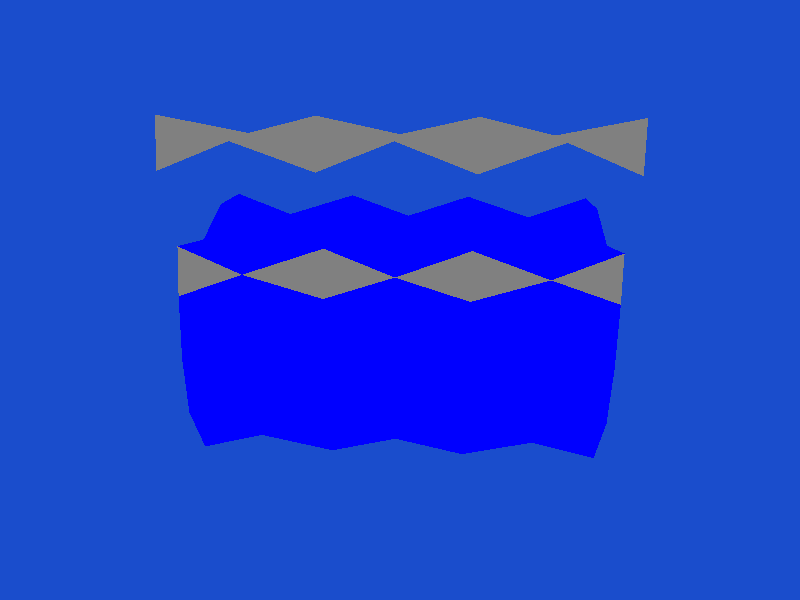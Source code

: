 /*
	POV-Ray geometry file created by Paul Bourke

	Model information
	Number of objects = 198
		x bounds of model = -4.33009 -> 0.866018
		y bounds of model = -1.99999 -> 3.74998
		z bounds of model = -3.37505 -> 0.213502
		Centroid (-1.73204,0.874994,-1.58077)
*/

#include "colors.inc"
#include "shapes.inc"

#version 2.0

#declare WireFrameRadius = 0.0484487
#declare LineEndCapShape = sphere {<0,0,0>,0.0484487}

background {
	color rgb <0.1,0.3,0.8>
}

/* Viewing information */
camera {
	location <-2.2819,5.08343,8.30371>
	up <0,1,0>
	right <1,0,0>
	look_at <-1.73204,0.66917,-0.83083>
}

/* Lighting info */
light_source {
	<-1.73204,0.66917,2.97122>
	color White
}
light_source {
	<4.33009,10.1691,2.97122>
	color White
}

/* The model geometry follows */

#declare Texture1 = texture {
	pigment {
		color rgb <0,1,0>
	}
	finish {
		ambient 0.2
		diffuse 0.8
		specular 0.6
		roughness 0.01
	}
}

triangle {
	<2.93612e-16,1.5,0.124938>,
	<0.866018,0.999987,-0.125038>,
	<-2.4614e-16,0.499986,-0.213402>
	texture {Texture1}
}
triangle {
	<0.866018,0.999987,-0.125038>,
	<0.866018,1.29938e-05,0.125038>,
	<-2.4614e-16,0.499986,-0.213402>
	texture {Texture1}
}
triangle {
	<0.866018,1.29938e-05,0.125038>,
	<-8.6134e-16,-0.5,-0.124938>,
	<-2.4614e-16,0.499986,-0.213402>
	texture {Texture1}
}
triangle {
	<-8.6134e-16,-0.5,-0.124938>,
	<-0.866018,1.29938e-05,0.125038>,
	<-2.4614e-16,0.499986,-0.213402>
	texture {Texture1}
}
triangle {
	<-0.866018,1.29938e-05,0.125038>,
	<-0.866018,0.999987,-0.125038>,
	<-2.4614e-16,0.499986,-0.213402>
	texture {Texture1}
}
triangle {
	<-0.866018,0.999987,-0.125038>,
	<2.93612e-16,1.5,0.124938>,
	<-2.4614e-16,0.499986,-0.213402>
	texture {Texture1}
}
triangle {
	<0,1.74988,-1.87506>,
	<0.866018,1.4999,-1.37505>,
	<0,1.41154,-0.875048>
	texture {Texture1}
}
triangle {
	<0.866018,1.4999,-1.37505>,
	<0.866018,1.74998,-0.375075>,
	<0,1.41154,-0.875048>
	texture {Texture1}
}
triangle {
	<0.866018,1.74998,-0.375075>,
	<0,1.5,0.124938>,
	<0,1.41154,-0.875048>
	texture {Texture1}
}
triangle {
	<0,1.5,0.124938>,
	<-0.866018,1.74998,-0.375075>,
	<0,1.41154,-0.875048>
	texture {Texture1}
}
triangle {
	<-0.866018,1.74998,-0.375075>,
	<-0.866018,1.4999,-1.37505>,
	<0,1.41154,-0.875048>
	texture {Texture1}
}
triangle {
	<-0.866018,1.4999,-1.37505>,
	<0,1.74988,-1.87506>,
	<0,1.41154,-0.875048>
	texture {Texture1}
}
triangle {
	<-1.73204,1.5,0.124938>,
	<-0.866018,0.999987,-0.125038>,
	<-1.73204,0.499986,-0.213402>
	texture {Texture1}
}
triangle {
	<-0.866018,0.999987,-0.125038>,
	<-0.866018,1.29938e-05,0.125038>,
	<-1.73204,0.499986,-0.213402>
	texture {Texture1}
}
triangle {
	<-0.866018,1.29938e-05,0.125038>,
	<-1.73204,-0.5,-0.124938>,
	<-1.73204,0.499986,-0.213402>
	texture {Texture1}
}
triangle {
	<-1.73204,-0.5,-0.124938>,
	<-2.59805,1.29938e-05,0.125038>,
	<-1.73204,0.499986,-0.213402>
	texture {Texture1}
}
triangle {
	<-2.59805,1.29938e-05,0.125038>,
	<-2.59805,0.999987,-0.125038>,
	<-1.73204,0.499986,-0.213402>
	texture {Texture1}
}
triangle {
	<-2.59805,0.999987,-0.125038>,
	<-1.73204,1.5,0.124938>,
	<-1.73204,0.499986,-0.213402>
	texture {Texture1}
}
triangle {
	<-1.73204,1.74988,-1.87506>,
	<-0.866018,1.4999,-1.37505>,
	<-1.73204,1.41154,-0.875048>
	texture {Texture1}
}
triangle {
	<-0.866018,1.4999,-1.37505>,
	<-0.866018,1.74998,-0.375075>,
	<-1.73204,1.41154,-0.875048>
	texture {Texture1}
}
triangle {
	<-0.866018,1.74998,-0.375075>,
	<-1.73204,1.5,0.124938>,
	<-1.73204,1.41154,-0.875048>
	texture {Texture1}
}
triangle {
	<-1.73204,1.5,0.124938>,
	<-2.59805,1.74998,-0.375075>,
	<-1.73204,1.41154,-0.875048>
	texture {Texture1}
}
triangle {
	<-2.59805,1.74998,-0.375075>,
	<-2.59805,1.4999,-1.37505>,
	<-1.73204,1.41154,-0.875048>
	texture {Texture1}
}
triangle {
	<-2.59805,1.4999,-1.37505>,
	<-1.73204,1.74988,-1.87506>,
	<-1.73204,1.41154,-0.875048>
	texture {Texture1}
}
triangle {
	<-3.46407,1.5,0.124938>,
	<-2.59805,0.999987,-0.125038>,
	<-3.46407,0.499986,-0.213402>
	texture {Texture1}
}
triangle {
	<-2.59805,0.999987,-0.125038>,
	<-2.59805,1.29938e-05,0.125038>,
	<-3.46407,0.499986,-0.213402>
	texture {Texture1}
}
triangle {
	<-2.59805,1.29938e-05,0.125038>,
	<-3.46407,-0.5,-0.124938>,
	<-3.46407,0.499986,-0.213402>
	texture {Texture1}
}
triangle {
	<-3.46407,-0.5,-0.124938>,
	<-4.33009,1.29938e-05,0.125038>,
	<-3.46407,0.499986,-0.213402>
	texture {Texture1}
}
triangle {
	<-4.33009,1.29938e-05,0.125038>,
	<-4.33009,0.999987,-0.125038>,
	<-3.46407,0.499986,-0.213402>
	texture {Texture1}
}
triangle {
	<-4.33009,0.999987,-0.125038>,
	<-3.46407,1.5,0.124938>,
	<-3.46407,0.499986,-0.213402>
	texture {Texture1}
}
triangle {
	<-3.46407,1.74988,-1.87506>,
	<-2.59805,1.4999,-1.37505>,
	<-3.46407,1.41154,-0.875048>
	texture {Texture1}
}
triangle {
	<-2.59805,1.4999,-1.37505>,
	<-2.59805,1.74998,-0.375075>,
	<-3.46407,1.41154,-0.875048>
	texture {Texture1}
}
triangle {
	<-2.59805,1.74998,-0.375075>,
	<-3.46407,1.5,0.124938>,
	<-3.46407,1.41154,-0.875048>
	texture {Texture1}
}
triangle {
	<-3.46407,1.5,0.124938>,
	<-4.33009,1.74998,-0.375075>,
	<-3.46407,1.41154,-0.875048>
	texture {Texture1}
}
triangle {
	<-4.33009,1.74998,-0.375075>,
	<-4.33009,1.4999,-1.37505>,
	<-3.46407,1.41154,-0.875048>
	texture {Texture1}
}
triangle {
	<-4.33009,1.4999,-1.37505>,
	<-3.46407,1.74988,-1.87506>,
	<-3.46407,1.41154,-0.875048>
	texture {Texture1}
}
triangle {
	<-0.866018,1.29938e-05,0.125038>,
	<0,-0.5,-0.124938>,
	<-0.866018,-1,-0.213302>
	texture {Texture1}
}
triangle {
	<0,-0.5,-0.124938>,
	<0,-1.49997,0.125138>,
	<-0.866018,-1,-0.213302>
	texture {Texture1}
}
triangle {
	<0,-1.49997,0.125138>,
	<-0.866018,-1.99999,-0.124838>,
	<-0.866018,-1,-0.213302>
	texture {Texture1}
}
triangle {
	<-0.866018,-1.99999,-0.124838>,
	<-1.73204,-1.49997,0.125138>,
	<-0.866018,-1,-0.213302>
	texture {Texture1}
}
triangle {
	<-1.73204,-1.49997,0.125138>,
	<-1.73204,-0.5,-0.124938>,
	<-0.866018,-1,-0.213302>
	texture {Texture1}
}
triangle {
	<-1.73204,-0.5,-0.124938>,
	<-0.866018,1.29938e-05,0.125038>,
	<-0.866018,-1,-0.213302>
	texture {Texture1}
}
triangle {
	<-2.59805,1.29938e-05,0.125038>,
	<-1.73204,-0.5,-0.124938>,
	<-2.59805,-1,-0.213302>
	texture {Texture1}
}
triangle {
	<-1.73204,-0.5,-0.124938>,
	<-1.73204,-1.49997,0.125138>,
	<-2.59805,-1,-0.213302>
	texture {Texture1}
}
triangle {
	<-1.73204,-1.49997,0.125138>,
	<-2.59805,-1.99999,-0.124838>,
	<-2.59805,-1,-0.213302>
	texture {Texture1}
}
triangle {
	<-2.59805,-1.99999,-0.124838>,
	<-3.46407,-1.49997,0.125138>,
	<-2.59805,-1,-0.213302>
	texture {Texture1}
}
triangle {
	<-3.46407,-1.49997,0.125138>,
	<-3.46407,-0.5,-0.124938>,
	<-2.59805,-1,-0.213302>
	texture {Texture1}
}
triangle {
	<-3.46407,-0.5,-0.124938>,
	<-2.59805,1.29938e-05,0.125038>,
	<-2.59805,-1,-0.213302>
	texture {Texture1}
}
triangle {
	<-4.33009,1.29938e-05,0.125038>,
	<-3.46407,-0.5,-0.124938>,
	<-4.33009,-1,-0.213302>
	texture {Texture1}
}
triangle {
	<-3.46407,-0.5,-0.124938>,
	<-3.46407,-1.49997,0.125138>,
	<-4.33009,-1,-0.213302>
	texture {Texture1}
}
triangle {
	<-3.46407,-1.49997,0.125138>,
	<-4.33009,-1.99999,-0.124838>,
	<-4.33009,-1,-0.213302>
	texture {Texture1}
}
triangle {
	<0.866018,-1.99999,-0.124838>,
	<5.96046e-08,-1.49997,0.125138>,
	<0.866018,-1,-0.213302>
	texture {Texture1}
}
triangle {
	<5.96046e-08,-1.49997,0.125138>,
	<5.96046e-08,-0.5,-0.124938>,
	<0.866018,-1,-0.213302>
	texture {Texture1}
}
triangle {
	<5.96046e-08,-0.5,-0.124938>,
	<0.866018,1.29938e-05,0.125038>,
	<0.866018,-1,-0.213302>
	texture {Texture1}
}
triangle {
	<-2.59805,1.74978,-3.37505>,
	<-1.73204,1.4998,-2.87504>,
	<-2.59805,1.41144,-2.37503>
	texture {Texture1}
}
triangle {
	<-1.73204,1.4998,-2.87504>,
	<-1.73204,1.74988,-1.87506>,
	<-2.59805,1.41144,-2.37503>
	texture {Texture1}
}
triangle {
	<-1.73204,1.74988,-1.87506>,
	<-2.59805,1.4999,-1.37505>,
	<-2.59805,1.41144,-2.37503>
	texture {Texture1}
}
triangle {
	<-2.59805,1.4999,-1.37505>,
	<-3.46407,1.74988,-1.87506>,
	<-2.59805,1.41144,-2.37503>
	texture {Texture1}
}
triangle {
	<-3.46407,1.74988,-1.87506>,
	<-3.46407,1.4998,-2.87504>,
	<-2.59805,1.41144,-2.37503>
	texture {Texture1}
}
triangle {
	<-3.46407,1.4998,-2.87504>,
	<-2.59805,1.74978,-3.37505>,
	<-2.59805,1.41144,-2.37503>
	texture {Texture1}
}
triangle {
	<-0.866018,1.74978,-3.37505>,
	<0,1.4998,-2.87504>,
	<-0.866018,1.41144,-2.37503>
	texture {Texture1}
}
triangle {
	<0,1.4998,-2.87504>,
	<0,1.74988,-1.87506>,
	<-0.866018,1.41144,-2.37503>
	texture {Texture1}
}
triangle {
	<0,1.74988,-1.87506>,
	<-0.866018,1.4999,-1.37505>,
	<-0.866018,1.41144,-2.37503>
	texture {Texture1}
}
triangle {
	<-0.866018,1.4999,-1.37505>,
	<-1.73204,1.74988,-1.87506>,
	<-0.866018,1.41144,-2.37503>
	texture {Texture1}
}
triangle {
	<-1.73204,1.74988,-1.87506>,
	<-1.73204,1.4998,-2.87504>,
	<-0.866018,1.41144,-2.37503>
	texture {Texture1}
}
triangle {
	<-1.73204,1.4998,-2.87504>,
	<-0.866018,1.74978,-3.37505>,
	<-0.866018,1.41144,-2.37503>
	texture {Texture1}
}
triangle {
	<0.866018,1.4999,-1.37505>,
	<0,1.74988,-1.87506>,
	<0.866018,1.41144,-2.37503>
	texture {Texture1}
}
triangle {
	<0,1.74988,-1.87506>,
	<0,1.4998,-2.87504>,
	<0.866018,1.41144,-2.37503>
	texture {Texture1}
}
triangle {
	<0,1.4998,-2.87504>,
	<0.866018,1.74978,-3.37505>,
	<0.866018,1.41144,-2.37503>
	texture {Texture1}
}
triangle {
	<-4.33009,1.74978,-3.37505>,
	<-3.46407,1.4998,-2.87504>,
	<-4.33009,1.41144,-2.37503>
	texture {Texture1}
}
triangle {
	<-3.46407,1.4998,-2.87504>,
	<-3.46407,1.74988,-1.87506>,
	<-4.33009,1.41144,-2.37503>
	texture {Texture1}
}
triangle {
	<-3.46407,1.74988,-1.87506>,
	<-4.33009,1.4999,-1.37505>,
	<-4.33009,1.41144,-2.37503>
	texture {Texture1}
}

#declare Texture2 = texture {
	pigment {
		color rgb <0,0,1>
	}
	finish {
		ambient 0.2
		diffuse 0.8
		specular 0.6
		roughness 0.01
	}
}

triangle {
	<2.93612e-16,1.5,0.124938>,
	<-2.60729e-16,0.500014,0.213402>,
	<0.866018,0.999987,-0.125038>
	texture {Texture2}
}
triangle {
	<0.866018,0.999987,-0.125038>,
	<-2.60729e-16,0.500014,0.213402>,
	<0.866018,1.29938e-05,0.125038>
	texture {Texture2}
}
triangle {
	<0.866018,1.29938e-05,0.125038>,
	<-2.60729e-16,0.500014,0.213402>,
	<-8.6134e-16,-0.5,-0.124938>
	texture {Texture2}
}
triangle {
	<-8.6134e-16,-0.5,-0.124938>,
	<-2.60729e-16,0.500014,0.213402>,
	<-0.866018,1.29938e-05,0.125038>
	texture {Texture2}
}
triangle {
	<-0.866018,1.29938e-05,0.125038>,
	<-2.60729e-16,0.500014,0.213402>,
	<-0.866018,0.999987,-0.125038>
	texture {Texture2}
}
triangle {
	<-0.866018,0.999987,-0.125038>,
	<-2.60729e-16,0.500014,0.213402>,
	<2.93612e-16,1.5,0.124938>
	texture {Texture2}
}
triangle {
	<0,1.74988,-1.87506>,
	<0,1.83834,-0.875076>,
	<0.866018,1.4999,-1.37505>
	texture {Texture2}
}
triangle {
	<0.866018,1.4999,-1.37505>,
	<0,1.83834,-0.875076>,
	<0.866018,1.74998,-0.375075>
	texture {Texture2}
}
triangle {
	<0.866018,1.74998,-0.375075>,
	<0,1.83834,-0.875076>,
	<0,1.5,0.124938>
	texture {Texture2}
}
triangle {
	<0,1.5,0.124938>,
	<0,1.83834,-0.875076>,
	<-0.866018,1.74998,-0.375075>
	texture {Texture2}
}
triangle {
	<-0.866018,1.74998,-0.375075>,
	<0,1.83834,-0.875076>,
	<-0.866018,1.4999,-1.37505>
	texture {Texture2}
}
triangle {
	<-0.866018,1.4999,-1.37505>,
	<0,1.83834,-0.875076>,
	<0,1.74988,-1.87506>
	texture {Texture2}
}
triangle {
	<-1.73204,1.5,0.124938>,
	<-1.73204,0.500014,0.213402>,
	<-0.866018,0.999987,-0.125038>
	texture {Texture2}
}
triangle {
	<-0.866018,0.999987,-0.125038>,
	<-1.73204,0.500014,0.213402>,
	<-0.866018,1.29938e-05,0.125038>
	texture {Texture2}
}
triangle {
	<-0.866018,1.29938e-05,0.125038>,
	<-1.73204,0.500014,0.213402>,
	<-1.73204,-0.5,-0.124938>
	texture {Texture2}
}
triangle {
	<-1.73204,-0.5,-0.124938>,
	<-1.73204,0.500014,0.213402>,
	<-2.59805,1.29938e-05,0.125038>
	texture {Texture2}
}
triangle {
	<-2.59805,1.29938e-05,0.125038>,
	<-1.73204,0.500014,0.213402>,
	<-2.59805,0.999987,-0.125038>
	texture {Texture2}
}
triangle {
	<-2.59805,0.999987,-0.125038>,
	<-1.73204,0.500014,0.213402>,
	<-1.73204,1.5,0.124938>
	texture {Texture2}
}
triangle {
	<-1.73204,1.74988,-1.87506>,
	<-1.73204,1.83834,-0.875076>,
	<-0.866018,1.4999,-1.37505>
	texture {Texture2}
}
triangle {
	<-0.866018,1.4999,-1.37505>,
	<-1.73204,1.83834,-0.875076>,
	<-0.866018,1.74998,-0.375075>
	texture {Texture2}
}
triangle {
	<-0.866018,1.74998,-0.375075>,
	<-1.73204,1.83834,-0.875076>,
	<-1.73204,1.5,0.124938>
	texture {Texture2}
}
triangle {
	<-1.73204,1.5,0.124938>,
	<-1.73204,1.83834,-0.875076>,
	<-2.59805,1.74998,-0.375075>
	texture {Texture2}
}
triangle {
	<-2.59805,1.74998,-0.375075>,
	<-1.73204,1.83834,-0.875076>,
	<-2.59805,1.4999,-1.37505>
	texture {Texture2}
}
triangle {
	<-2.59805,1.4999,-1.37505>,
	<-1.73204,1.83834,-0.875076>,
	<-1.73204,1.74988,-1.87506>
	texture {Texture2}
}
triangle {
	<-3.46407,1.5,0.124938>,
	<-3.46407,0.500014,0.213402>,
	<-2.59805,0.999987,-0.125038>
	texture {Texture2}
}
triangle {
	<-2.59805,0.999987,-0.125038>,
	<-3.46407,0.500014,0.213402>,
	<-2.59805,1.29938e-05,0.125038>
	texture {Texture2}
}
triangle {
	<-2.59805,1.29938e-05,0.125038>,
	<-3.46407,0.500014,0.213402>,
	<-3.46407,-0.5,-0.124938>
	texture {Texture2}
}
triangle {
	<-3.46407,-0.5,-0.124938>,
	<-3.46407,0.500014,0.213402>,
	<-4.33009,1.29938e-05,0.125038>
	texture {Texture2}
}
triangle {
	<-4.33009,1.29938e-05,0.125038>,
	<-3.46407,0.500014,0.213402>,
	<-4.33009,0.999987,-0.125038>
	texture {Texture2}
}
triangle {
	<-4.33009,0.999987,-0.125038>,
	<-3.46407,0.500014,0.213402>,
	<-3.46407,1.5,0.124938>
	texture {Texture2}
}
triangle {
	<-3.46407,1.74988,-1.87506>,
	<-3.46407,1.83834,-0.875076>,
	<-2.59805,1.4999,-1.37505>
	texture {Texture2}
}
triangle {
	<-2.59805,1.4999,-1.37505>,
	<-3.46407,1.83834,-0.875076>,
	<-2.59805,1.74998,-0.375075>
	texture {Texture2}
}
triangle {
	<-2.59805,1.74998,-0.375075>,
	<-3.46407,1.83834,-0.875076>,
	<-3.46407,1.5,0.124938>
	texture {Texture2}
}
triangle {
	<-3.46407,1.5,0.124938>,
	<-3.46407,1.83834,-0.875076>,
	<-4.33009,1.74998,-0.375075>
	texture {Texture2}
}
triangle {
	<-4.33009,1.74998,-0.375075>,
	<-3.46407,1.83834,-0.875076>,
	<-4.33009,1.4999,-1.37505>
	texture {Texture2}
}
triangle {
	<-4.33009,1.4999,-1.37505>,
	<-3.46407,1.83834,-0.875076>,
	<-3.46407,1.74988,-1.87506>
	texture {Texture2}
}
triangle {
	<-0.866018,1.29938e-05,0.125038>,
	<-0.866018,-0.999973,0.213502>,
	<0,-0.5,-0.124938>
	texture {Texture2}
}
triangle {
	<0,-0.5,-0.124938>,
	<-0.866018,-0.999973,0.213502>,
	<0,-1.49997,0.125138>
	texture {Texture2}
}
triangle {
	<0,-1.49997,0.125138>,
	<-0.866018,-0.999973,0.213502>,
	<-0.866018,-1.99999,-0.124838>
	texture {Texture2}
}
triangle {
	<-0.866018,-1.99999,-0.124838>,
	<-0.866018,-0.999973,0.213502>,
	<-1.73204,-1.49997,0.125138>
	texture {Texture2}
}
triangle {
	<-1.73204,-1.49997,0.125138>,
	<-0.866018,-0.999973,0.213502>,
	<-1.73204,-0.5,-0.124938>
	texture {Texture2}
}
triangle {
	<-1.73204,-0.5,-0.124938>,
	<-0.866018,-0.999973,0.213502>,
	<-0.866018,1.29938e-05,0.125038>
	texture {Texture2}
}
triangle {
	<-2.59805,1.29938e-05,0.125038>,
	<-2.59805,-0.999973,0.213502>,
	<-1.73204,-0.5,-0.124938>
	texture {Texture2}
}
triangle {
	<-1.73204,-0.5,-0.124938>,
	<-2.59805,-0.999973,0.213502>,
	<-1.73204,-1.49997,0.125138>
	texture {Texture2}
}
triangle {
	<-1.73204,-1.49997,0.125138>,
	<-2.59805,-0.999973,0.213502>,
	<-2.59805,-1.99999,-0.124838>
	texture {Texture2}
}
triangle {
	<-2.59805,-1.99999,-0.124838>,
	<-2.59805,-0.999973,0.213502>,
	<-3.46407,-1.49997,0.125138>
	texture {Texture2}
}
triangle {
	<-3.46407,-1.49997,0.125138>,
	<-2.59805,-0.999973,0.213502>,
	<-3.46407,-0.5,-0.124938>
	texture {Texture2}
}
triangle {
	<-3.46407,-0.5,-0.124938>,
	<-2.59805,-0.999973,0.213502>,
	<-2.59805,1.29938e-05,0.125038>
	texture {Texture2}
}
triangle {
	<-4.33009,1.29938e-05,0.125038>,
	<-4.33009,-0.999973,0.213502>,
	<-3.46407,-0.5,-0.124938>
	texture {Texture2}
}
triangle {
	<-3.46407,-0.5,-0.124938>,
	<-4.33009,-0.999973,0.213502>,
	<-3.46407,-1.49997,0.125138>
	texture {Texture2}
}
triangle {
	<-3.46407,-1.49997,0.125138>,
	<-4.33009,-0.999973,0.213502>,
	<-4.33009,-1.99999,-0.124838>
	texture {Texture2}
}
triangle {
	<0.866018,-1.99999,-0.124838>,
	<0.866018,-0.999973,0.213502>,
	<5.96046e-08,-1.49997,0.125138>
	texture {Texture2}
}
triangle {
	<5.96046e-08,-1.49997,0.125138>,
	<0.866018,-0.999973,0.213502>,
	<5.96046e-08,-0.5,-0.124938>
	texture {Texture2}
}
triangle {
	<5.96046e-08,-0.5,-0.124938>,
	<0.866018,-0.999973,0.213502>,
	<0.866018,1.29938e-05,0.125038>
	texture {Texture2}
}
triangle {
	<-2.59805,1.74978,-3.37505>,
	<-2.59805,1.83824,-2.37506>,
	<-1.73204,1.4998,-2.87504>
	texture {Texture2}
}
triangle {
	<-1.73204,1.4998,-2.87504>,
	<-2.59805,1.83824,-2.37506>,
	<-1.73204,1.74988,-1.87506>
	texture {Texture2}
}
triangle {
	<-1.73204,1.74988,-1.87506>,
	<-2.59805,1.83824,-2.37506>,
	<-2.59805,1.4999,-1.37505>
	texture {Texture2}
}
triangle {
	<-2.59805,1.4999,-1.37505>,
	<-2.59805,1.83824,-2.37506>,
	<-3.46407,1.74988,-1.87506>
	texture {Texture2}
}
triangle {
	<-3.46407,1.74988,-1.87506>,
	<-2.59805,1.83824,-2.37506>,
	<-3.46407,1.4998,-2.87504>
	texture {Texture2}
}
triangle {
	<-3.46407,1.4998,-2.87504>,
	<-2.59805,1.83824,-2.37506>,
	<-2.59805,1.74978,-3.37505>
	texture {Texture2}
}
triangle {
	<-0.866018,1.74978,-3.37505>,
	<-0.866018,1.83824,-2.37506>,
	<0,1.4998,-2.87504>
	texture {Texture2}
}
triangle {
	<0,1.4998,-2.87504>,
	<-0.866018,1.83824,-2.37506>,
	<0,1.74988,-1.87506>
	texture {Texture2}
}
triangle {
	<0,1.74988,-1.87506>,
	<-0.866018,1.83824,-2.37506>,
	<-0.866018,1.4999,-1.37505>
	texture {Texture2}
}
triangle {
	<-0.866018,1.4999,-1.37505>,
	<-0.866018,1.83824,-2.37506>,
	<-1.73204,1.74988,-1.87506>
	texture {Texture2}
}
triangle {
	<-1.73204,1.74988,-1.87506>,
	<-0.866018,1.83824,-2.37506>,
	<-1.73204,1.4998,-2.87504>
	texture {Texture2}
}
triangle {
	<-1.73204,1.4998,-2.87504>,
	<-0.866018,1.83824,-2.37506>,
	<-0.866018,1.74978,-3.37505>
	texture {Texture2}
}
triangle {
	<0.866018,1.4999,-1.37505>,
	<0.866018,1.83824,-2.37506>,
	<0,1.74988,-1.87506>
	texture {Texture2}
}
triangle {
	<0,1.74988,-1.87506>,
	<0.866018,1.83824,-2.37506>,
	<0,1.4998,-2.87504>
	texture {Texture2}
}
triangle {
	<0,1.4998,-2.87504>,
	<0.866018,1.83824,-2.37506>,
	<0.866018,1.74978,-3.37505>
	texture {Texture2}
}
triangle {
	<-3.46407,1.74988,-1.87506>,
	<-4.33009,1.83824,-2.37506>,
	<-4.33009,1.4999,-1.37505>
	texture {Texture2}
}
triangle {
	<-3.46407,1.4998,-2.87504>,
	<-4.33009,1.83824,-2.37506>,
	<-3.46407,1.74988,-1.87506>
	texture {Texture2}
}
triangle {
	<-4.33009,1.74978,-3.37505>,
	<-4.33009,1.83824,-2.37506>,
	<-3.46407,1.4998,-2.87504>
	texture {Texture2}
}

#declare Texture3 = texture {
	pigment {
		color rgb <0.500008,0.500008,0.500008>
	}
	finish {
		ambient 0.2
		diffuse 0.8
		specular 0.6
		roughness 0.01
	}
}

triangle {
	<0.866018,3.74998,-0.375075>,
	<0,3.5,0.124938>,
	<0,3.41154,-0.875048>
	texture {Texture3}
}
triangle {
	<0.866018,0.999987,-0.125038>,
	<0.866018,1.74998,-0.375075>,
	<0,1.41154,-0.875048>
	texture {Texture3}
}
triangle {
	<0,1.5,0.124938>,
	<0,1.41154,-0.875048>,
	<0.866018,0.999987,-0.125038>
	texture {Texture3}
}
triangle {
	<0.866018,2.99999,-0.125038>,
	<0.866018,3.74998,-0.375075>,
	<0,3.41154,-0.875048>
	texture {Texture3}
}
triangle {
	<0,3.5,0.124938>,
	<0,3.41154,-0.875048>,
	<0.866018,2.99999,-0.125038>
	texture {Texture3}
}
triangle {
	<0.866018,3.74998,-0.375075>,
	<0,3.5,0.124938>,
	<0.866018,2.99999,-0.125038>
	texture {Texture3}
}
triangle {
	<-0.866018,2.99999,-0.125038>,
	<0,3.41154,-0.875048>,
	<0,3.5,0.124938>
	texture {Texture3}
}
triangle {
	<-1.73204,3.5,0.124938>,
	<0,3.5,0.124938>,
	<-0.866018,2.99999,-0.125038>
	texture {Texture3}
}
triangle {
	<-1.73204,3.5,0.124938>,
	<-1.73204,3.41154,-0.875048>,
	<-0.866018,2.99999,-0.125038>
	texture {Texture3}
}
triangle {
	<0,3.41154,-0.875048>,
	<-1.73204,3.41154,-0.875048>,
	<-0.866018,2.99999,-0.125038>
	texture {Texture3}
}
triangle {
	<-1.73204,3.41154,-0.875048>,
	<-0.866018,3.74998,-0.375075>,
	<0,3.41154,-0.875048>
	texture {Texture3}
}
triangle {
	<0,3.5,0.124938>,
	<-0.866018,3.74998,-0.375075>,
	<-1.73204,3.5,0.124938>
	texture {Texture3}
}
triangle {
	<-2.59805,1.74998,-0.375075>,
	<-3.46407,1.5,0.124938>,
	<-2.59805,0.999987,-0.125038>
	texture {Texture3}
}
triangle {
	<-2.59805,3.74998,-0.375075>,
	<-3.46407,3.5,0.124938>,
	<-3.46407,3.41154,-0.875048>
	texture {Texture3}
}
triangle {
	<-3.46407,1.5,0.124938>,
	<-3.46407,1.41154,-0.875048>,
	<-2.59805,0.999987,-0.125038>
	texture {Texture3}
}
triangle {
	<-2.59805,0.999987,-0.125038>,
	<-2.59805,1.74998,-0.375075>,
	<-3.46407,1.41154,-0.875048>
	texture {Texture3}
}
triangle {
	<-2.59805,0.999987,-0.125038>,
	<-1.73204,1.41154,-0.875048>,
	<-1.73204,1.5,0.124938>
	texture {Texture3}
}
triangle {
	<-1.73204,1.5,0.124938>,
	<-2.59805,1.74998,-0.375075>,
	<-2.59805,0.999987,-0.125038>
	texture {Texture3}
}
triangle {
	<-1.73204,1.41154,-0.875048>,
	<-2.59805,1.74998,-0.375075>,
	<-2.59805,0.999987,-0.125038>
	texture {Texture3}
}
triangle {
	<-2.59805,3.74998,-0.375075>,
	<-3.46407,3.5,0.124938>,
	<-2.59805,2.99999,-0.125038>
	texture {Texture3}
}
triangle {
	<-3.46407,3.5,0.124938>,
	<-3.46407,3.41154,-0.875048>,
	<-2.59805,2.99999,-0.125038>
	texture {Texture3}
}
triangle {
	<-2.59805,2.99999,-0.125038>,
	<-2.59805,3.74998,-0.375075>,
	<-3.46407,3.41154,-0.875048>
	texture {Texture3}
}
triangle {
	<-2.59805,2.99999,-0.125038>,
	<-1.73204,3.41154,-0.875048>,
	<-1.73204,3.5,0.124938>
	texture {Texture3}
}
triangle {
	<-1.73204,3.5,0.124938>,
	<-2.59805,3.74998,-0.375075>,
	<-2.59805,2.99999,-0.125038>
	texture {Texture3}
}
triangle {
	<-1.73204,3.41154,-0.875048>,
	<-2.59805,3.74998,-0.375075>,
	<-2.59805,2.99999,-0.125038>
	texture {Texture3}
}
triangle {
	<-1.73204,3.41154,-0.875048>,
	<-1.73204,3.5,0.124938>,
	<-2.59805,3.74998,-0.375075>
	texture {Texture3}
}
triangle {
	<-0.866018,1.74998,-0.375075>,
	<-1.73204,1.5,0.124938>,
	<-1.73204,1.41154,-0.875048>
	texture {Texture3}
}
triangle {
	<0,1.41154,-0.875048>,
	<0,1.5,0.124938>,
	<-0.866018,1.74998,-0.375075>
	texture {Texture3}
}
triangle {
	<-1.73204,1.5,0.124938>,
	<-1.73204,1.41154,-0.875048>,
	<-0.866018,0.999987,-0.125038>
	texture {Texture3}
}
triangle {
	<-1.73204,1.5,0.124938>,
	<0,1.5,0.124938>,
	<-0.866018,0.999987,-0.125038>
	texture {Texture3}
}
triangle {
	<-0.866018,0.999987,-0.125038>,
	<0,1.41154,-0.875048>,
	<0,1.5,0.124938>
	texture {Texture3}
}
triangle {
	<0,1.5,0.124938>,
	<-1.73204,1.5,0.124938>,
	<-0.866018,1.74998,-0.375075>
	texture {Texture3}
}
triangle {
	<-1.73204,1.41154,-0.875048>,
	<-0.866018,1.74998,-0.375075>,
	<0,1.41154,-0.875048>
	texture {Texture3}
}
triangle {
	<0,1.41154,-0.875048>,
	<-1.73204,1.41154,-0.875048>,
	<-0.866018,0.999987,-0.125038>
	texture {Texture3}
}
triangle {
	<-0.866018,3.74998,-0.375075>,
	<-1.73204,3.5,0.124938>,
	<-1.73204,3.41154,-0.875048>
	texture {Texture3}
}
triangle {
	<0,3.41154,-0.875048>,
	<0,3.5,0.124938>,
	<-0.866018,3.74998,-0.375075>
	texture {Texture3}
}
triangle {
	<0.866018,-1,-0.213302>,
	<0.866018,-0.999973,0.213502>,
	<0.866018,-1.99999,-0.124838>
	texture {Texture3}
}
triangle {
	<0.866018,-1,-0.213302>,
	<0.866018,-0.999973,0.213502>,
	<0.866018,1.29938e-05,0.125038>
	texture {Texture3}
}
triangle {
	<0.866018,1.74998,-0.375075>,
	<0,1.5,0.124938>,
	<0,1.41154,-0.875048>
	texture {Texture3}
}
triangle {
	<0.866018,1.74998,-0.375075>,
	<0,1.5,0.124938>,
	<0.866018,0.999987,-0.125038>
	texture {Texture3}
}
triangle {
	<-4.33009,1.29938e-05,0.125038>,
	<-4.33009,-0.999973,0.213502>,
	<-4.33009,-1,-0.213302>
	texture {Texture3}
}
triangle {
	<-4.33009,-0.999973,0.213502>,
	<-4.33009,-1,-0.213302>,
	<-4.33009,-1.99999,-0.124838>
	texture {Texture3}
}
triangle {
	<-3.46407,1.41154,-0.875048>,
	<-3.46407,1.5,0.124938>,
	<-4.33009,1.74998,-0.375075>
	texture {Texture3}
}
triangle {
	<-3.46407,1.41154,-0.875048>,
	<-4.33009,1.74998,-0.375075>,
	<-4.33009,0.999987,-0.125038>
	texture {Texture3}
}
triangle {
	<-4.33009,0.999987,-0.125038>,
	<-3.46407,1.41154,-0.875048>,
	<-3.46407,1.5,0.124938>
	texture {Texture3}
}
triangle {
	<-3.46407,1.5,0.124938>,
	<-4.33009,1.74998,-0.375075>,
	<-4.33009,0.999987,-0.125038>
	texture {Texture3}
}
triangle {
	<-3.46407,3.41154,-0.875048>,
	<-3.46407,3.5,0.124938>,
	<-4.33009,3.74998,-0.375075>
	texture {Texture3}
}
triangle {
	<-3.46407,3.41154,-0.875048>,
	<-4.33009,3.74998,-0.375075>,
	<-4.33009,2.99999,-0.125038>
	texture {Texture3}
}
triangle {
	<-4.33009,2.99999,-0.125038>,
	<-3.46407,3.41154,-0.875048>,
	<-3.46407,3.5,0.124938>
	texture {Texture3}
}
triangle {
	<-3.46407,3.5,0.124938>,
	<-4.33009,3.74998,-0.375075>,
	<-4.33009,2.99999,-0.125038>
	texture {Texture3}
}
triangle {
	<0.866018,1.74978,-3.37505>,
	<0.866018,1.41144,-2.37503>,
	<0.866018,1.83824,-2.37506>
	texture {Texture3}
}
triangle {
	<0.866018,1.41144,-2.37503>,
	<0.866018,1.83824,-2.37506>,
	<0.866018,1.4999,-1.37505>
	texture {Texture3}
}
triangle {
	<-4.33009,1.83824,-2.37506>,
	<-4.33009,1.41144,-2.37503>,
	<-4.33009,1.74978,-3.37505>
	texture {Texture3}
}
triangle {
	<-4.33009,1.83824,-2.37506>,
	<-4.33009,1.41144,-2.37503>,
	<-4.33009,1.4999,-1.37505>
	texture {Texture3}
}
